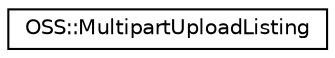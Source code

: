 digraph "类继承关系图"
{
  edge [fontname="Helvetica",fontsize="10",labelfontname="Helvetica",labelfontsize="10"];
  node [fontname="Helvetica",fontsize="10",shape=record];
  rankdir="LR";
  Node1 [label="OSS::MultipartUploadListing",height=0.2,width=0.4,color="black", fillcolor="white", style="filled",URL="$class_o_s_s_1_1_multipart_upload_listing.html"];
}
